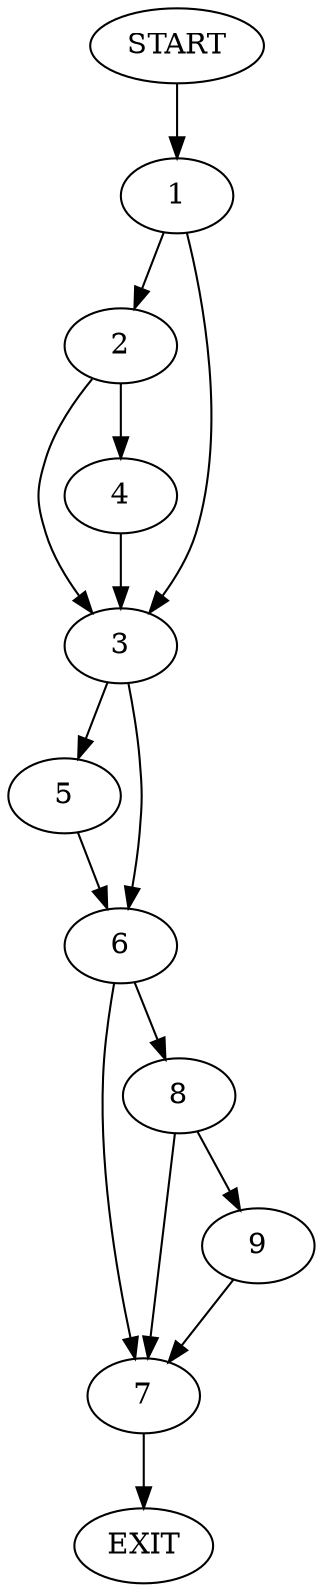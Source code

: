 digraph {
0 [label="START"]
10 [label="EXIT"]
0 -> 1
1 -> 2
1 -> 3
2 -> 3
2 -> 4
3 -> 5
3 -> 6
4 -> 3
5 -> 6
6 -> 7
6 -> 8
8 -> 7
8 -> 9
7 -> 10
9 -> 7
}
